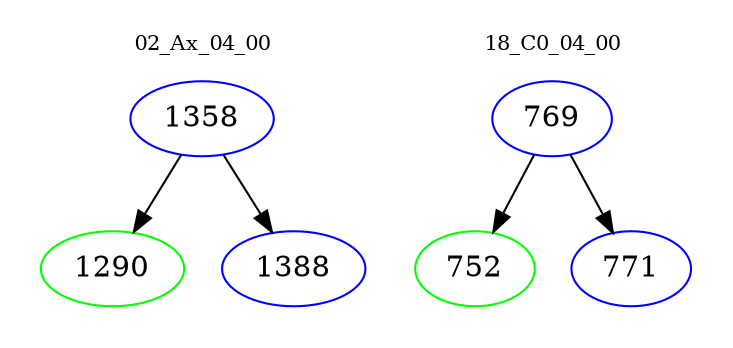 digraph{
subgraph cluster_0 {
color = white
label = "02_Ax_04_00";
fontsize=10;
T0_1358 [label="1358", color="blue"]
T0_1358 -> T0_1290 [color="black"]
T0_1290 [label="1290", color="green"]
T0_1358 -> T0_1388 [color="black"]
T0_1388 [label="1388", color="blue"]
}
subgraph cluster_1 {
color = white
label = "18_C0_04_00";
fontsize=10;
T1_769 [label="769", color="blue"]
T1_769 -> T1_752 [color="black"]
T1_752 [label="752", color="green"]
T1_769 -> T1_771 [color="black"]
T1_771 [label="771", color="blue"]
}
}
